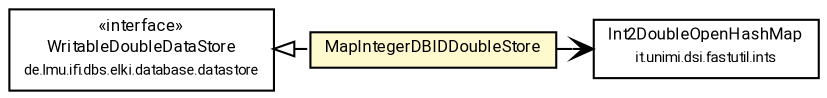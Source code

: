 #!/usr/local/bin/dot
#
# Class diagram 
# Generated by UMLGraph version R5_7_2-60-g0e99a6 (http://www.spinellis.gr/umlgraph/)
#

digraph G {
	graph [fontnames="svg"]
	edge [fontname="Roboto",fontsize=7,labelfontname="Roboto",labelfontsize=7,color="black"];
	node [fontname="Roboto",fontcolor="black",fontsize=8,shape=plaintext,margin=0,width=0,height=0];
	nodesep=0.15;
	ranksep=0.25;
	rankdir=LR;
	// de.lmu.ifi.dbs.elki.database.datastore.memory.MapIntegerDBIDDoubleStore
	c6756540 [label=<<table title="de.lmu.ifi.dbs.elki.database.datastore.memory.MapIntegerDBIDDoubleStore" border="0" cellborder="1" cellspacing="0" cellpadding="2" bgcolor="lemonChiffon" href="MapIntegerDBIDDoubleStore.html" target="_parent">
		<tr><td><table border="0" cellspacing="0" cellpadding="1">
		<tr><td align="center" balign="center"> <font face="Roboto">MapIntegerDBIDDoubleStore</font> </td></tr>
		</table></td></tr>
		</table>>, URL="MapIntegerDBIDDoubleStore.html"];
	// de.lmu.ifi.dbs.elki.database.datastore.WritableDoubleDataStore
	c6756551 [label=<<table title="de.lmu.ifi.dbs.elki.database.datastore.WritableDoubleDataStore" border="0" cellborder="1" cellspacing="0" cellpadding="2" href="../WritableDoubleDataStore.html" target="_parent">
		<tr><td><table border="0" cellspacing="0" cellpadding="1">
		<tr><td align="center" balign="center"> &#171;interface&#187; </td></tr>
		<tr><td align="center" balign="center"> <font face="Roboto">WritableDoubleDataStore</font> </td></tr>
		<tr><td align="center" balign="center"> <font face="Roboto" point-size="7.0">de.lmu.ifi.dbs.elki.database.datastore</font> </td></tr>
		</table></td></tr>
		</table>>, URL="../WritableDoubleDataStore.html"];
	// de.lmu.ifi.dbs.elki.database.datastore.memory.MapIntegerDBIDDoubleStore implements de.lmu.ifi.dbs.elki.database.datastore.WritableDoubleDataStore
	c6756551 -> c6756540 [arrowtail=empty,style=dashed,dir=back,weight=9];
	// de.lmu.ifi.dbs.elki.database.datastore.memory.MapIntegerDBIDDoubleStore navassoc it.unimi.dsi.fastutil.ints.Int2DoubleOpenHashMap
	c6756540 -> c6758399 [arrowhead=open,weight=1];
	// it.unimi.dsi.fastutil.ints.Int2DoubleOpenHashMap
	c6758399 [label=<<table title="it.unimi.dsi.fastutil.ints.Int2DoubleOpenHashMap" border="0" cellborder="1" cellspacing="0" cellpadding="2" href="http://docs.oracle.com/javase/7/docs/api/it/unimi/dsi/fastutil/ints/Int2DoubleOpenHashMap.html" target="_parent">
		<tr><td><table border="0" cellspacing="0" cellpadding="1">
		<tr><td align="center" balign="center"> <font face="Roboto">Int2DoubleOpenHashMap</font> </td></tr>
		<tr><td align="center" balign="center"> <font face="Roboto" point-size="7.0">it.unimi.dsi.fastutil.ints</font> </td></tr>
		</table></td></tr>
		</table>>, URL="http://docs.oracle.com/javase/7/docs/api/it/unimi/dsi/fastutil/ints/Int2DoubleOpenHashMap.html"];
}

